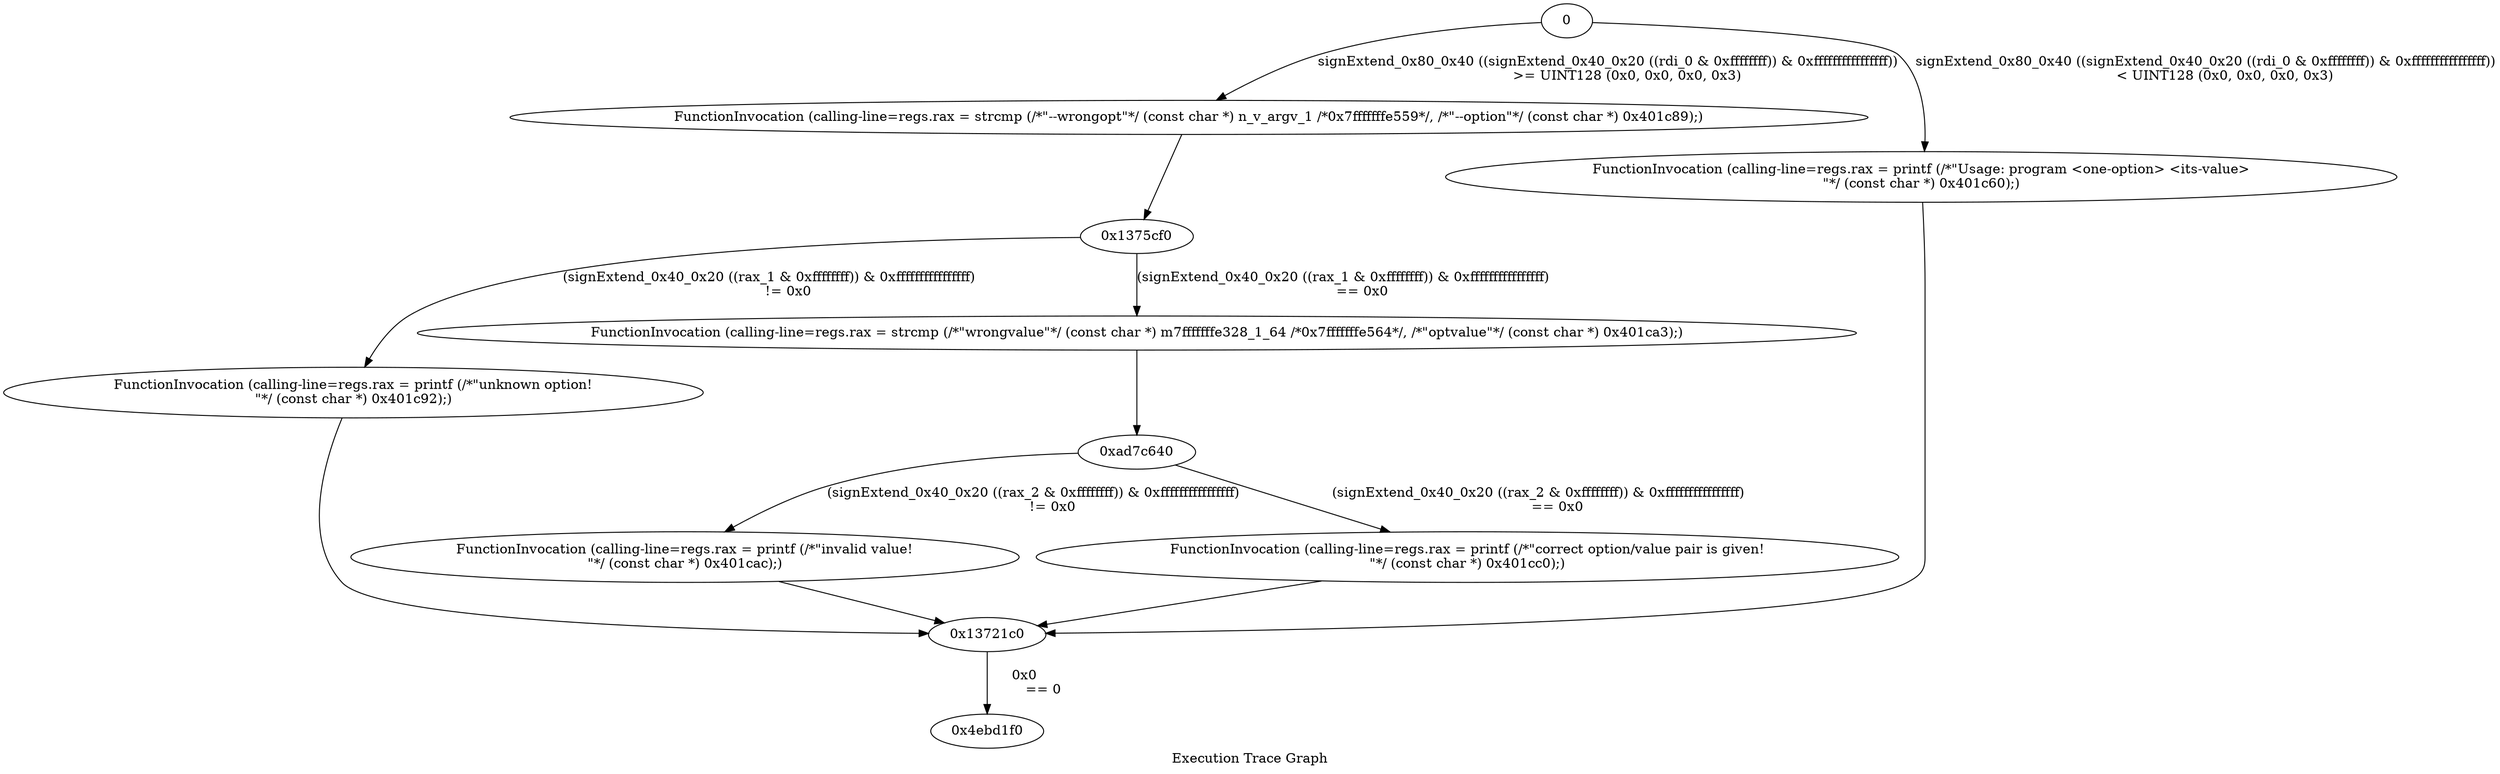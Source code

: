 digraph "Execution Trace Graph" {
	label="Execution Trace Graph";

	Node0 [label = "0"];
	Node0x13721c0 [label = "0x13721c0"];
	Node0x1375cf0 [label = "0x1375cf0"];
	Node0x1399600 [label = "FunctionInvocation (calling-line=regs.rax = printf (/*\"unknown option!\n\"*/ (const char *) 0x401c92);)"];
	Node0x370a370 [label = "FunctionInvocation (calling-line=regs.rax = printf (/*\"invalid value!\n\"*/ (const char *) 0x401cac);)"];
	Node0x4ebd1f0 [label = "0x4ebd1f0"];
	Node0x7fb3ff0 [label = "FunctionInvocation (calling-line=regs.rax = printf (/*\"correct option/value pair is given!\n\"*/ (const char *) 0x401cc0);)"];
	Node0xad7c640 [label = "0xad7c640"];
	Node0xcf4daa0 [label = "FunctionInvocation (calling-line=regs.rax = strcmp (/*\"--wrongopt\"*/ (const char *) n_v_argv_1 /*0x7fffffffe559*/, /*\"--option\"*/ (const char *) 0x401c89);)"];
	Node0x1160be20 [label = "FunctionInvocation (calling-line=regs.rax = printf (/*\"Usage: program <one-option> <its-value>\n\"*/ (const char *) 0x401c60);)"];
	Node0x13925a10 [label = "FunctionInvocation (calling-line=regs.rax = strcmp (/*\"wrongvalue\"*/ (const char *) m7fffffffe328_1_64 /*0x7fffffffe564*/, /*\"optvalue\"*/ (const char *) 0x401ca3);)"];
	Node0 -> Node0xcf4daa0 [label = "signExtend_0x80_0x40 ((signExtend_0x40_0x20 ((rdi_0 & 0xffffffff)) & 0xffffffffffffffff))
	 >= UINT128 (0x0, 0x0, 0x0, 0x3)"];
	Node0xcf4daa0 -> Node0x1375cf0 [label = ""];
	Node0 -> Node0x1160be20 [label = "signExtend_0x80_0x40 ((signExtend_0x40_0x20 ((rdi_0 & 0xffffffff)) & 0xffffffffffffffff))
	 < UINT128 (0x0, 0x0, 0x0, 0x3)"];
	Node0x1160be20 -> Node0x13721c0 [label = ""];
	Node0x1375cf0 -> Node0x1399600 [label = "(signExtend_0x40_0x20 ((rax_1 & 0xffffffff)) & 0xffffffffffffffff)
	 != 0x0"];
	Node0x1399600 -> Node0x13721c0 [label = ""];
	Node0x1375cf0 -> Node0x13925a10 [label = "(signExtend_0x40_0x20 ((rax_1 & 0xffffffff)) & 0xffffffffffffffff)
	 == 0x0"];
	Node0x13925a10 -> Node0xad7c640 [label = ""];
	Node0x13721c0 -> Node0x4ebd1f0 [label = "0x0
	 == 0"];
	Node0xad7c640 -> Node0x370a370 [label = "(signExtend_0x40_0x20 ((rax_2 & 0xffffffff)) & 0xffffffffffffffff)
	 != 0x0"];
	Node0x370a370 -> Node0x13721c0 [label = ""];
	Node0xad7c640 -> Node0x7fb3ff0 [label = "(signExtend_0x40_0x20 ((rax_2 & 0xffffffff)) & 0xffffffffffffffff)
	 == 0x0"];
	Node0x7fb3ff0 -> Node0x13721c0 [label = ""];
}
